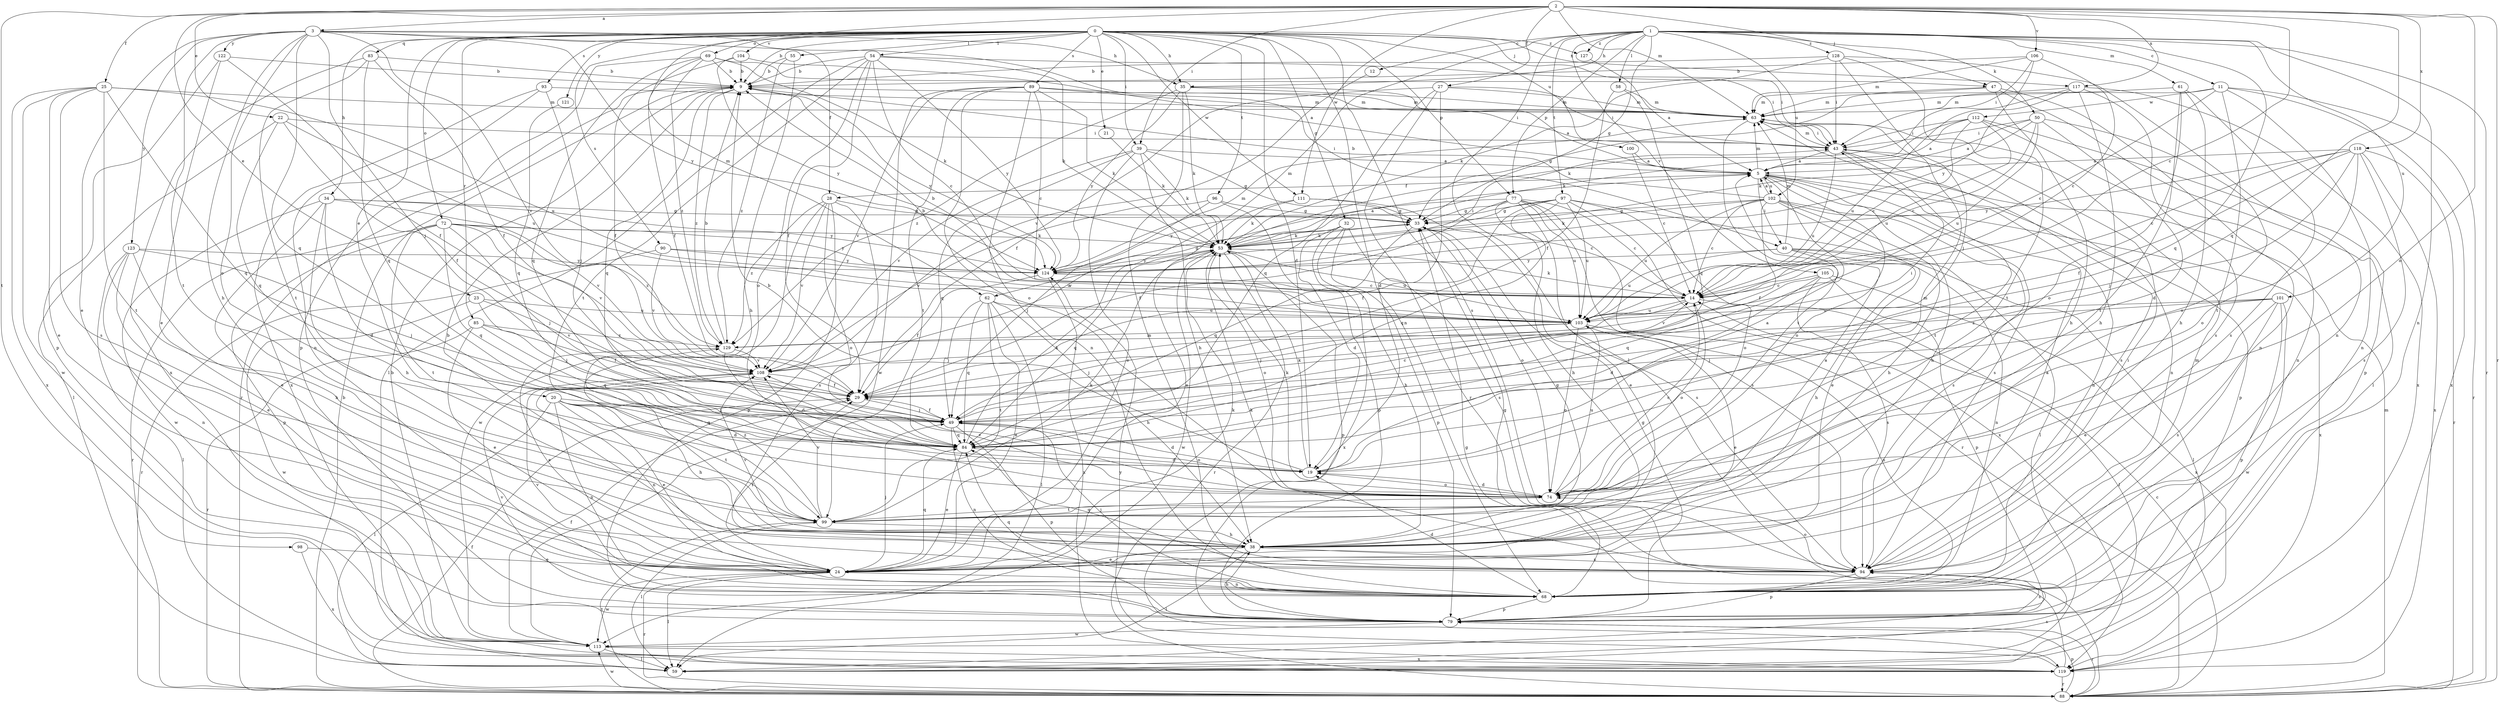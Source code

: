 strict digraph  {
0;
1;
2;
3;
5;
9;
11;
12;
14;
19;
20;
21;
22;
23;
24;
25;
27;
28;
29;
32;
33;
34;
35;
38;
39;
40;
43;
47;
49;
50;
53;
54;
55;
58;
59;
61;
62;
63;
68;
69;
72;
74;
77;
79;
83;
84;
85;
88;
89;
90;
93;
94;
96;
97;
98;
99;
100;
101;
102;
103;
104;
105;
106;
108;
111;
112;
113;
117;
118;
119;
121;
122;
123;
124;
127;
128;
129;
0 -> 9  [label=b];
0 -> 19  [label=d];
0 -> 20  [label=e];
0 -> 21  [label=e];
0 -> 32  [label=g];
0 -> 34  [label=h];
0 -> 35  [label=h];
0 -> 39  [label=i];
0 -> 47  [label=j];
0 -> 54  [label=l];
0 -> 55  [label=l];
0 -> 68  [label=n];
0 -> 69  [label=o];
0 -> 72  [label=o];
0 -> 77  [label=p];
0 -> 83  [label=q];
0 -> 85  [label=r];
0 -> 89  [label=s];
0 -> 90  [label=s];
0 -> 93  [label=s];
0 -> 94  [label=s];
0 -> 96  [label=t];
0 -> 100  [label=u];
0 -> 104  [label=v];
0 -> 111  [label=w];
0 -> 117  [label=x];
0 -> 121  [label=y];
0 -> 127  [label=z];
1 -> 11  [label=c];
1 -> 12  [label=c];
1 -> 33  [label=g];
1 -> 35  [label=h];
1 -> 50  [label=k];
1 -> 58  [label=l];
1 -> 59  [label=l];
1 -> 61  [label=m];
1 -> 62  [label=m];
1 -> 68  [label=n];
1 -> 77  [label=p];
1 -> 84  [label=q];
1 -> 88  [label=r];
1 -> 97  [label=t];
1 -> 101  [label=u];
1 -> 102  [label=u];
1 -> 105  [label=v];
1 -> 127  [label=z];
1 -> 128  [label=z];
2 -> 3  [label=a];
2 -> 14  [label=c];
2 -> 22  [label=e];
2 -> 23  [label=e];
2 -> 25  [label=f];
2 -> 27  [label=f];
2 -> 39  [label=i];
2 -> 47  [label=j];
2 -> 62  [label=m];
2 -> 63  [label=m];
2 -> 74  [label=o];
2 -> 84  [label=q];
2 -> 88  [label=r];
2 -> 98  [label=t];
2 -> 106  [label=v];
2 -> 111  [label=w];
2 -> 117  [label=x];
2 -> 118  [label=x];
3 -> 24  [label=e];
3 -> 28  [label=f];
3 -> 35  [label=h];
3 -> 38  [label=h];
3 -> 40  [label=i];
3 -> 49  [label=j];
3 -> 74  [label=o];
3 -> 84  [label=q];
3 -> 99  [label=t];
3 -> 108  [label=v];
3 -> 122  [label=y];
3 -> 123  [label=y];
3 -> 124  [label=y];
5 -> 28  [label=f];
5 -> 38  [label=h];
5 -> 40  [label=i];
5 -> 63  [label=m];
5 -> 68  [label=n];
5 -> 74  [label=o];
5 -> 79  [label=p];
5 -> 94  [label=s];
5 -> 102  [label=u];
9 -> 63  [label=m];
9 -> 84  [label=q];
9 -> 88  [label=r];
9 -> 124  [label=y];
9 -> 129  [label=z];
11 -> 14  [label=c];
11 -> 63  [label=m];
11 -> 68  [label=n];
11 -> 88  [label=r];
11 -> 99  [label=t];
11 -> 112  [label=w];
11 -> 119  [label=x];
12 -> 108  [label=v];
14 -> 9  [label=b];
14 -> 49  [label=j];
14 -> 53  [label=k];
14 -> 59  [label=l];
14 -> 74  [label=o];
14 -> 103  [label=u];
19 -> 5  [label=a];
19 -> 9  [label=b];
19 -> 53  [label=k];
19 -> 63  [label=m];
19 -> 74  [label=o];
20 -> 19  [label=d];
20 -> 24  [label=e];
20 -> 38  [label=h];
20 -> 49  [label=j];
20 -> 59  [label=l];
20 -> 68  [label=n];
20 -> 84  [label=q];
20 -> 99  [label=t];
21 -> 53  [label=k];
22 -> 29  [label=f];
22 -> 43  [label=i];
22 -> 59  [label=l];
22 -> 84  [label=q];
22 -> 103  [label=u];
23 -> 49  [label=j];
23 -> 103  [label=u];
23 -> 108  [label=v];
23 -> 113  [label=w];
24 -> 29  [label=f];
24 -> 49  [label=j];
24 -> 53  [label=k];
24 -> 59  [label=l];
24 -> 68  [label=n];
24 -> 84  [label=q];
24 -> 88  [label=r];
24 -> 113  [label=w];
25 -> 24  [label=e];
25 -> 63  [label=m];
25 -> 84  [label=q];
25 -> 94  [label=s];
25 -> 99  [label=t];
25 -> 103  [label=u];
25 -> 113  [label=w];
25 -> 119  [label=x];
27 -> 19  [label=d];
27 -> 29  [label=f];
27 -> 43  [label=i];
27 -> 63  [label=m];
27 -> 84  [label=q];
27 -> 88  [label=r];
28 -> 33  [label=g];
28 -> 74  [label=o];
28 -> 79  [label=p];
28 -> 94  [label=s];
28 -> 108  [label=v];
28 -> 113  [label=w];
28 -> 129  [label=z];
29 -> 43  [label=i];
29 -> 49  [label=j];
32 -> 19  [label=d];
32 -> 38  [label=h];
32 -> 53  [label=k];
32 -> 79  [label=p];
32 -> 94  [label=s];
32 -> 119  [label=x];
33 -> 53  [label=k];
33 -> 74  [label=o];
33 -> 84  [label=q];
33 -> 94  [label=s];
34 -> 19  [label=d];
34 -> 24  [label=e];
34 -> 33  [label=g];
34 -> 38  [label=h];
34 -> 108  [label=v];
34 -> 113  [label=w];
34 -> 124  [label=y];
35 -> 5  [label=a];
35 -> 53  [label=k];
35 -> 63  [label=m];
35 -> 94  [label=s];
35 -> 124  [label=y];
35 -> 129  [label=z];
38 -> 5  [label=a];
38 -> 24  [label=e];
38 -> 33  [label=g];
38 -> 59  [label=l];
38 -> 94  [label=s];
38 -> 108  [label=v];
39 -> 5  [label=a];
39 -> 24  [label=e];
39 -> 33  [label=g];
39 -> 38  [label=h];
39 -> 53  [label=k];
39 -> 84  [label=q];
39 -> 108  [label=v];
40 -> 38  [label=h];
40 -> 59  [label=l];
40 -> 63  [label=m];
40 -> 68  [label=n];
40 -> 84  [label=q];
40 -> 103  [label=u];
40 -> 124  [label=y];
43 -> 5  [label=a];
43 -> 63  [label=m];
43 -> 68  [label=n];
43 -> 94  [label=s];
43 -> 99  [label=t];
43 -> 103  [label=u];
47 -> 33  [label=g];
47 -> 38  [label=h];
47 -> 59  [label=l];
47 -> 63  [label=m];
47 -> 68  [label=n];
49 -> 14  [label=c];
49 -> 19  [label=d];
49 -> 29  [label=f];
49 -> 68  [label=n];
49 -> 74  [label=o];
49 -> 79  [label=p];
49 -> 84  [label=q];
50 -> 5  [label=a];
50 -> 14  [label=c];
50 -> 19  [label=d];
50 -> 43  [label=i];
50 -> 53  [label=k];
50 -> 74  [label=o];
50 -> 103  [label=u];
53 -> 5  [label=a];
53 -> 74  [label=o];
53 -> 79  [label=p];
53 -> 84  [label=q];
53 -> 88  [label=r];
53 -> 103  [label=u];
53 -> 113  [label=w];
53 -> 124  [label=y];
54 -> 9  [label=b];
54 -> 14  [label=c];
54 -> 29  [label=f];
54 -> 43  [label=i];
54 -> 53  [label=k];
54 -> 59  [label=l];
54 -> 74  [label=o];
54 -> 99  [label=t];
54 -> 124  [label=y];
55 -> 9  [label=b];
55 -> 38  [label=h];
55 -> 129  [label=z];
58 -> 29  [label=f];
58 -> 63  [label=m];
58 -> 84  [label=q];
59 -> 94  [label=s];
61 -> 38  [label=h];
61 -> 63  [label=m];
61 -> 74  [label=o];
61 -> 94  [label=s];
61 -> 99  [label=t];
62 -> 24  [label=e];
62 -> 38  [label=h];
62 -> 49  [label=j];
62 -> 59  [label=l];
62 -> 84  [label=q];
62 -> 99  [label=t];
62 -> 103  [label=u];
63 -> 43  [label=i];
63 -> 99  [label=t];
68 -> 19  [label=d];
68 -> 33  [label=g];
68 -> 49  [label=j];
68 -> 63  [label=m];
68 -> 79  [label=p];
68 -> 84  [label=q];
68 -> 108  [label=v];
69 -> 9  [label=b];
69 -> 29  [label=f];
69 -> 43  [label=i];
69 -> 53  [label=k];
69 -> 79  [label=p];
69 -> 84  [label=q];
69 -> 129  [label=z];
72 -> 49  [label=j];
72 -> 53  [label=k];
72 -> 79  [label=p];
72 -> 84  [label=q];
72 -> 88  [label=r];
72 -> 99  [label=t];
72 -> 108  [label=v];
72 -> 124  [label=y];
72 -> 129  [label=z];
74 -> 14  [label=c];
74 -> 19  [label=d];
74 -> 53  [label=k];
74 -> 99  [label=t];
74 -> 103  [label=u];
74 -> 108  [label=v];
77 -> 14  [label=c];
77 -> 24  [label=e];
77 -> 29  [label=f];
77 -> 33  [label=g];
77 -> 38  [label=h];
77 -> 88  [label=r];
77 -> 94  [label=s];
77 -> 103  [label=u];
77 -> 108  [label=v];
79 -> 33  [label=g];
79 -> 38  [label=h];
79 -> 88  [label=r];
79 -> 94  [label=s];
79 -> 108  [label=v];
79 -> 113  [label=w];
83 -> 9  [label=b];
83 -> 29  [label=f];
83 -> 84  [label=q];
83 -> 99  [label=t];
83 -> 119  [label=x];
84 -> 19  [label=d];
84 -> 24  [label=e];
84 -> 53  [label=k];
85 -> 24  [label=e];
85 -> 29  [label=f];
85 -> 84  [label=q];
85 -> 88  [label=r];
85 -> 129  [label=z];
88 -> 9  [label=b];
88 -> 14  [label=c];
88 -> 29  [label=f];
88 -> 63  [label=m];
88 -> 79  [label=p];
88 -> 99  [label=t];
88 -> 113  [label=w];
89 -> 14  [label=c];
89 -> 43  [label=i];
89 -> 53  [label=k];
89 -> 63  [label=m];
89 -> 68  [label=n];
89 -> 74  [label=o];
89 -> 99  [label=t];
89 -> 108  [label=v];
89 -> 113  [label=w];
90 -> 88  [label=r];
90 -> 103  [label=u];
90 -> 108  [label=v];
90 -> 124  [label=y];
93 -> 49  [label=j];
93 -> 63  [label=m];
93 -> 68  [label=n];
93 -> 119  [label=x];
94 -> 5  [label=a];
94 -> 9  [label=b];
94 -> 43  [label=i];
94 -> 53  [label=k];
94 -> 74  [label=o];
94 -> 79  [label=p];
94 -> 84  [label=q];
96 -> 33  [label=g];
96 -> 49  [label=j];
96 -> 79  [label=p];
96 -> 108  [label=v];
97 -> 29  [label=f];
97 -> 33  [label=g];
97 -> 59  [label=l];
97 -> 74  [label=o];
97 -> 84  [label=q];
97 -> 103  [label=u];
97 -> 119  [label=x];
97 -> 124  [label=y];
98 -> 24  [label=e];
98 -> 119  [label=x];
99 -> 38  [label=h];
99 -> 53  [label=k];
99 -> 59  [label=l];
99 -> 108  [label=v];
99 -> 129  [label=z];
100 -> 5  [label=a];
100 -> 14  [label=c];
101 -> 24  [label=e];
101 -> 49  [label=j];
101 -> 79  [label=p];
101 -> 94  [label=s];
101 -> 103  [label=u];
101 -> 113  [label=w];
101 -> 129  [label=z];
102 -> 5  [label=a];
102 -> 9  [label=b];
102 -> 14  [label=c];
102 -> 24  [label=e];
102 -> 29  [label=f];
102 -> 33  [label=g];
102 -> 38  [label=h];
102 -> 53  [label=k];
102 -> 94  [label=s];
102 -> 103  [label=u];
102 -> 119  [label=x];
103 -> 9  [label=b];
103 -> 24  [label=e];
103 -> 49  [label=j];
103 -> 68  [label=n];
103 -> 74  [label=o];
103 -> 129  [label=z];
104 -> 5  [label=a];
104 -> 9  [label=b];
104 -> 29  [label=f];
104 -> 124  [label=y];
105 -> 14  [label=c];
105 -> 19  [label=d];
105 -> 79  [label=p];
105 -> 94  [label=s];
105 -> 108  [label=v];
105 -> 119  [label=x];
106 -> 9  [label=b];
106 -> 14  [label=c];
106 -> 43  [label=i];
106 -> 63  [label=m];
106 -> 124  [label=y];
108 -> 29  [label=f];
108 -> 68  [label=n];
111 -> 14  [label=c];
111 -> 24  [label=e];
111 -> 33  [label=g];
111 -> 53  [label=k];
112 -> 5  [label=a];
112 -> 14  [label=c];
112 -> 43  [label=i];
112 -> 53  [label=k];
112 -> 68  [label=n];
112 -> 79  [label=p];
112 -> 103  [label=u];
113 -> 9  [label=b];
113 -> 29  [label=f];
113 -> 59  [label=l];
113 -> 119  [label=x];
117 -> 38  [label=h];
117 -> 53  [label=k];
117 -> 63  [label=m];
117 -> 94  [label=s];
117 -> 103  [label=u];
117 -> 119  [label=x];
118 -> 5  [label=a];
118 -> 14  [label=c];
118 -> 29  [label=f];
118 -> 49  [label=j];
118 -> 74  [label=o];
118 -> 88  [label=r];
118 -> 94  [label=s];
118 -> 119  [label=x];
118 -> 124  [label=y];
119 -> 33  [label=g];
119 -> 88  [label=r];
119 -> 124  [label=y];
121 -> 84  [label=q];
122 -> 9  [label=b];
122 -> 24  [label=e];
122 -> 29  [label=f];
122 -> 79  [label=p];
123 -> 24  [label=e];
123 -> 38  [label=h];
123 -> 49  [label=j];
123 -> 59  [label=l];
123 -> 68  [label=n];
123 -> 124  [label=y];
124 -> 14  [label=c];
124 -> 29  [label=f];
124 -> 33  [label=g];
124 -> 43  [label=i];
124 -> 63  [label=m];
124 -> 119  [label=x];
127 -> 5  [label=a];
128 -> 9  [label=b];
128 -> 43  [label=i];
128 -> 49  [label=j];
128 -> 53  [label=k];
128 -> 68  [label=n];
128 -> 99  [label=t];
129 -> 9  [label=b];
129 -> 19  [label=d];
129 -> 24  [label=e];
129 -> 108  [label=v];
}
